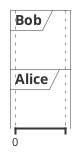 {
  "sha1": "enn6z8004a594zusdavp5i074nn9tj6",
  "insertion": {
    "when": "2024-06-01T09:03:04.777Z",
    "user": "plantuml@gmail.com"
  }
}
@startuml
concise Bob
concise Alice
Bob->Alice : hello
@enduml
